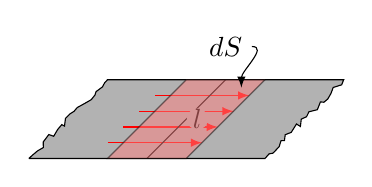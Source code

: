 \tikz[>=latex, baseline,
	pencildraw/.style={ %
			decorate,
			decoration={random steps,segment length=2pt,amplitude=1pt}
		},]{
	\draw[fill=gray!60] (0,0) -- ++(3, 0) decorate [pencildraw]
		{to ++(1, 1)}
	-- ++(-3, 0)
	decorate [pencildraw]  {to cycle};
	\foreach \s in {0.2,0.4,...,0.8}  {
			\draw[->, red] ({0.8+\s}, \s) -- ++(1.2, 0);
		}
	\draw (1.5, 0) -- node[right, fill=gray!60, circle, inner sep=0] {$l$} ++(1,1) node (S) [above=5pt] {$dS$};
	\draw[fill=red!50, opacity=0.5] (1.0,0) -- ++(1, 0) -- ++(1, 1) -- ++(-1, 0) -- cycle;
	\draw[->] (S.east) to[out=0, in=90] (2.7, 0.9);

}